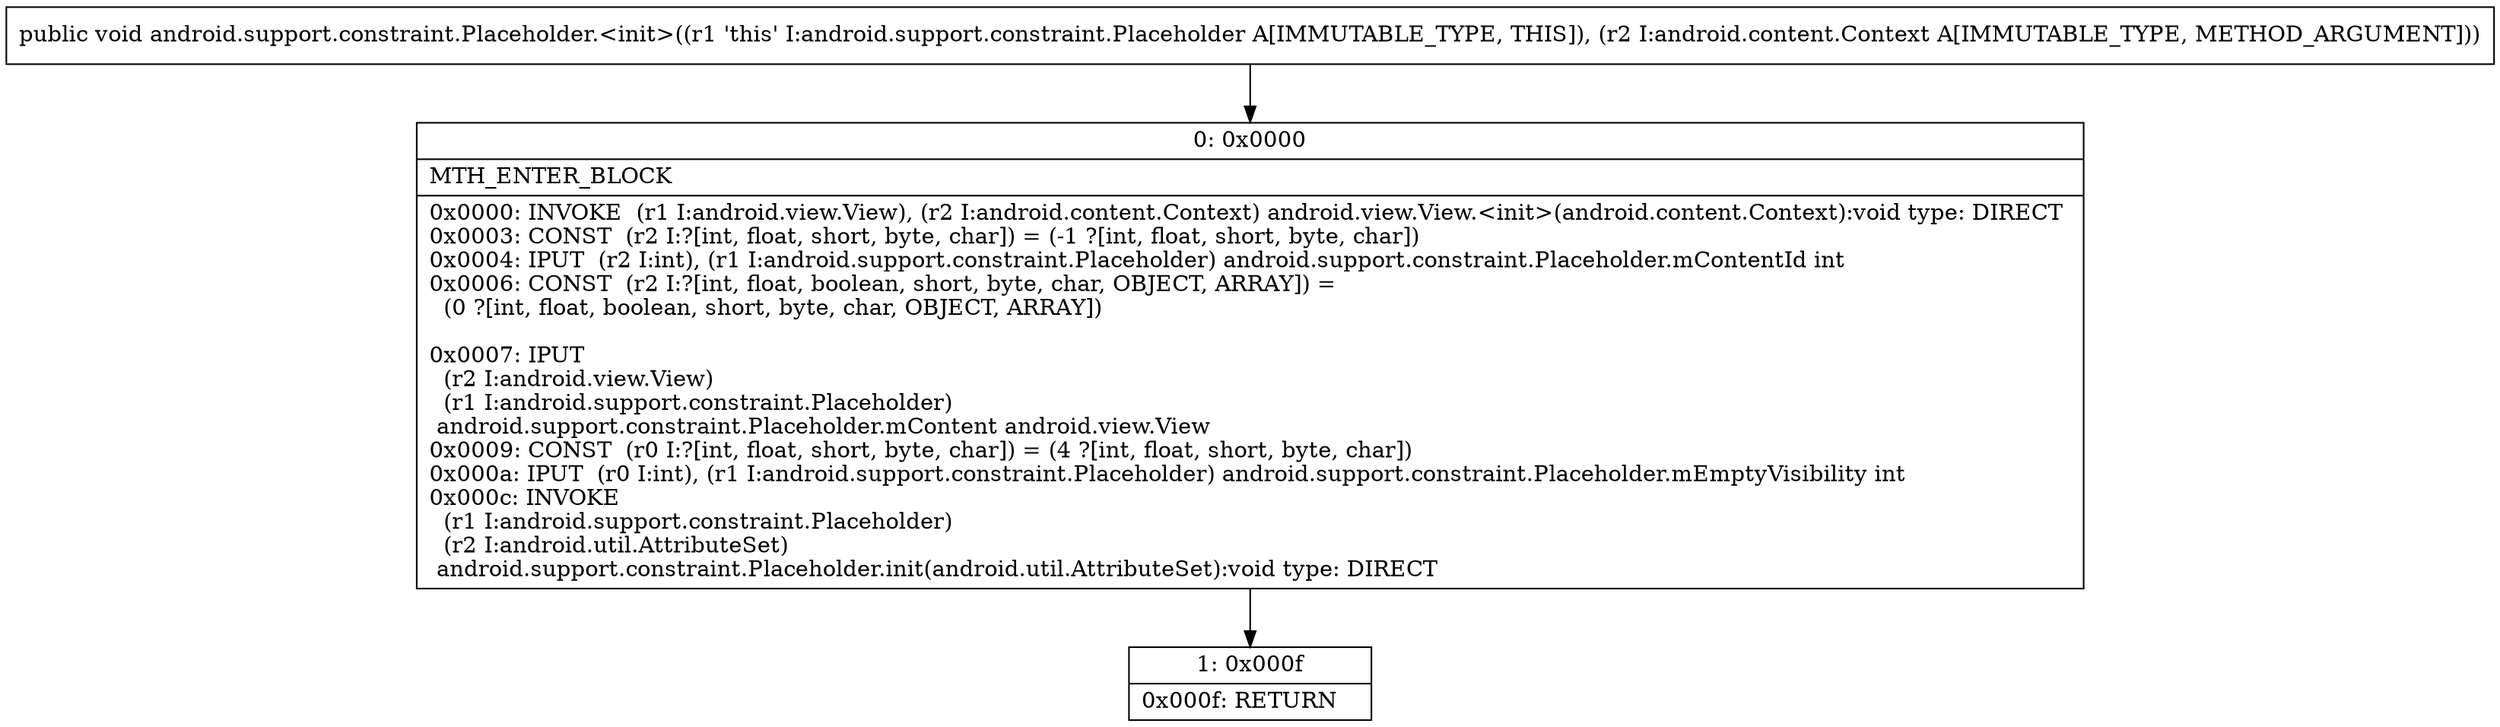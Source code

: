 digraph "CFG forandroid.support.constraint.Placeholder.\<init\>(Landroid\/content\/Context;)V" {
Node_0 [shape=record,label="{0\:\ 0x0000|MTH_ENTER_BLOCK\l|0x0000: INVOKE  (r1 I:android.view.View), (r2 I:android.content.Context) android.view.View.\<init\>(android.content.Context):void type: DIRECT \l0x0003: CONST  (r2 I:?[int, float, short, byte, char]) = (\-1 ?[int, float, short, byte, char]) \l0x0004: IPUT  (r2 I:int), (r1 I:android.support.constraint.Placeholder) android.support.constraint.Placeholder.mContentId int \l0x0006: CONST  (r2 I:?[int, float, boolean, short, byte, char, OBJECT, ARRAY]) = \l  (0 ?[int, float, boolean, short, byte, char, OBJECT, ARRAY])\l \l0x0007: IPUT  \l  (r2 I:android.view.View)\l  (r1 I:android.support.constraint.Placeholder)\l android.support.constraint.Placeholder.mContent android.view.View \l0x0009: CONST  (r0 I:?[int, float, short, byte, char]) = (4 ?[int, float, short, byte, char]) \l0x000a: IPUT  (r0 I:int), (r1 I:android.support.constraint.Placeholder) android.support.constraint.Placeholder.mEmptyVisibility int \l0x000c: INVOKE  \l  (r1 I:android.support.constraint.Placeholder)\l  (r2 I:android.util.AttributeSet)\l android.support.constraint.Placeholder.init(android.util.AttributeSet):void type: DIRECT \l}"];
Node_1 [shape=record,label="{1\:\ 0x000f|0x000f: RETURN   \l}"];
MethodNode[shape=record,label="{public void android.support.constraint.Placeholder.\<init\>((r1 'this' I:android.support.constraint.Placeholder A[IMMUTABLE_TYPE, THIS]), (r2 I:android.content.Context A[IMMUTABLE_TYPE, METHOD_ARGUMENT])) }"];
MethodNode -> Node_0;
Node_0 -> Node_1;
}

